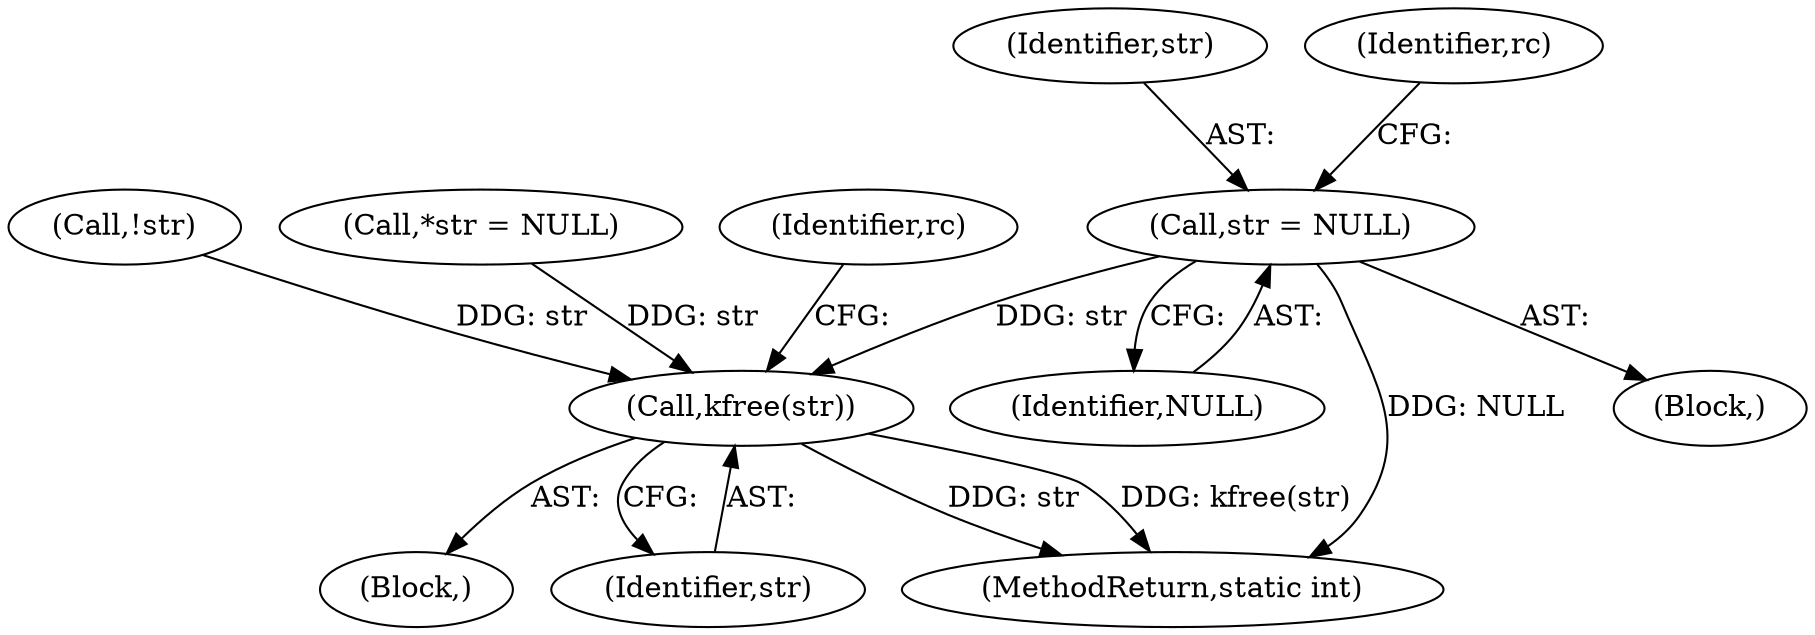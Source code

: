 digraph "0_linux_2172fa709ab32ca60e86179dc67d0857be8e2c98@pointer" {
"1000237" [label="(Call,str = NULL)"];
"1000262" [label="(Call,kfree(str))"];
"1000262" [label="(Call,kfree(str))"];
"1000110" [label="(Block,)"];
"1000263" [label="(Identifier,str)"];
"1000201" [label="(Call,!str)"];
"1000239" [label="(Identifier,NULL)"];
"1000266" [label="(MethodReturn,static int)"];
"1000238" [label="(Identifier,str)"];
"1000113" [label="(Call,*str = NULL)"];
"1000226" [label="(Block,)"];
"1000245" [label="(Identifier,rc)"];
"1000265" [label="(Identifier,rc)"];
"1000237" [label="(Call,str = NULL)"];
"1000237" -> "1000226"  [label="AST: "];
"1000237" -> "1000239"  [label="CFG: "];
"1000238" -> "1000237"  [label="AST: "];
"1000239" -> "1000237"  [label="AST: "];
"1000245" -> "1000237"  [label="CFG: "];
"1000237" -> "1000266"  [label="DDG: NULL"];
"1000237" -> "1000262"  [label="DDG: str"];
"1000262" -> "1000110"  [label="AST: "];
"1000262" -> "1000263"  [label="CFG: "];
"1000263" -> "1000262"  [label="AST: "];
"1000265" -> "1000262"  [label="CFG: "];
"1000262" -> "1000266"  [label="DDG: str"];
"1000262" -> "1000266"  [label="DDG: kfree(str)"];
"1000201" -> "1000262"  [label="DDG: str"];
"1000113" -> "1000262"  [label="DDG: str"];
}
